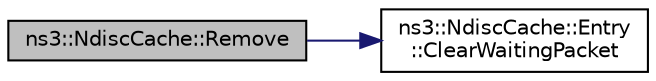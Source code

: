 digraph "ns3::NdiscCache::Remove"
{
 // LATEX_PDF_SIZE
  edge [fontname="Helvetica",fontsize="10",labelfontname="Helvetica",labelfontsize="10"];
  node [fontname="Helvetica",fontsize="10",shape=record];
  rankdir="LR";
  Node1 [label="ns3::NdiscCache::Remove",height=0.2,width=0.4,color="black", fillcolor="grey75", style="filled", fontcolor="black",tooltip="Delete an entry."];
  Node1 -> Node2 [color="midnightblue",fontsize="10",style="solid",fontname="Helvetica"];
  Node2 [label="ns3::NdiscCache::Entry\l::ClearWaitingPacket",height=0.2,width=0.4,color="black", fillcolor="white", style="filled",URL="$classns3_1_1_ndisc_cache_1_1_entry.html#a193dd372018c17f093f87b4663454d92",tooltip="Clear the waiting packet list."];
}
